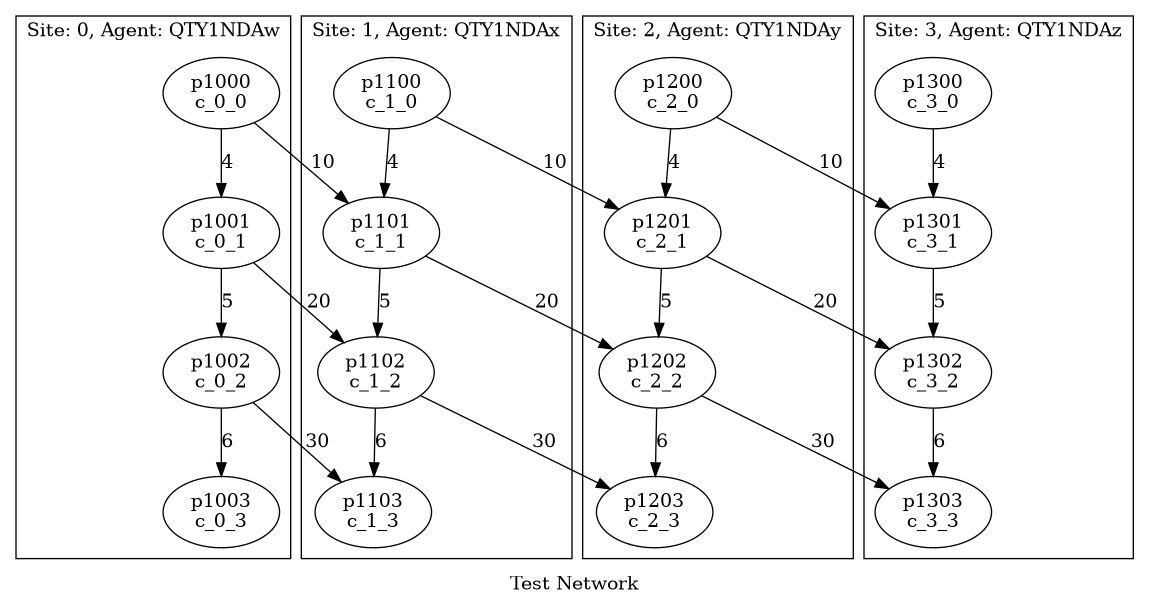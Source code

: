 @startdot
digraph testNet {
  label = "Test Network"
  subgraph cluster_0 {
    label = "Site: 0, Agent: QTY1NDAw"
    c_0_0 [label="p1000
c_0_0"];

  }

  subgraph cluster_0 {
    label = "Site: 0, Agent: QTY1NDAw"
    c_0_0 [label="p1000
c_0_0"];
    c_0_1 [label="p1001
c_0_1"];

  }

  subgraph cluster_0 {
    label = "Site: 0, Agent: QTY1NDAw"
    c_0_0 [label="p1000
c_0_0"];
    c_0_1 [label="p1001
c_0_1"];
    c_0_2 [label="p1002
c_0_2"];

  }

  subgraph cluster_0 {
    label = "Site: 0, Agent: QTY1NDAw"
    c_0_0 [label="p1000
c_0_0"];
    c_0_1 [label="p1001
c_0_1"];
    c_0_2 [label="p1002
c_0_2"];
    c_0_3 [label="p1003
c_0_3"];

  }

  subgraph cluster_0 {
    label = "Site: 0, Agent: QTY1NDAw"
    c_0_0 [label="p1000
c_0_0"];
    c_0_1 [label="p1001
c_0_1"];
    c_0_2 [label="p1002
c_0_2"];
    c_0_3 [label="p1003
c_0_3"];

  }

  subgraph cluster_0 {
    label = "Site: 0, Agent: QTY1NDAw"
    c_0_0 [label="p1000
c_0_0"];
    c_0_1 [label="p1001
c_0_1"];
    c_0_2 [label="p1002
c_0_2"];
    c_0_3 [label="p1003
c_0_3"];

  }

  subgraph cluster_0 {
    label = "Site: 0, Agent: QTY1NDAw"
    c_0_0 [label="p1000
c_0_0"];
    c_0_1 [label="p1001
c_0_1"];
    c_0_2 [label="p1002
c_0_2"];
    c_0_3 [label="p1003
c_0_3"];

  }

  subgraph cluster_0 {
    label = "Site: 0, Agent: QTY1NDAw"
    c_0_0 [label="p1000
c_0_0"];
    c_0_1 [label="p1001
c_0_1"];
    c_0_2 [label="p1002
c_0_2"];
    c_0_3 [label="p1003
c_0_3"];

  }

  subgraph cluster_0 {
    label = "Site: 0, Agent: QTY1NDAw"
    c_0_0 [label="p1000
c_0_0"];
    c_0_1 [label="p1001
c_0_1"];
    c_0_2 [label="p1002
c_0_2"];
    c_0_3 [label="p1003
c_0_3"];

  }

  subgraph cluster_0 {
    label = "Site: 0, Agent: QTY1NDAw"
    c_0_0 [label="p1000
c_0_0"];
    c_0_1 [label="p1001
c_0_1"];
    c_0_2 [label="p1002
c_0_2"];
    c_0_3 [label="p1003
c_0_3"];

  }

  subgraph cluster_0 {
    label = "Site: 0, Agent: QTY1NDAw"
    c_0_0 [label="p1000
c_0_0"];
    c_0_1 [label="p1001
c_0_1"];
    c_0_2 [label="p1002
c_0_2"];
    c_0_3 [label="p1003
c_0_3"];

  }

  subgraph cluster_0 {
    label = "Site: 0, Agent: QTY1NDAw"
    c_0_0 [label="p1000
c_0_0"];
    c_0_1 [label="p1001
c_0_1"];
    c_0_2 [label="p1002
c_0_2"];
    c_0_3 [label="p1003
c_0_3"];

  }

  subgraph cluster_0 {
    label = "Site: 0, Agent: QTY1NDAw"
    c_0_0 [label="p1000
c_0_0"];
    c_0_1 [label="p1001
c_0_1"];
    c_0_2 [label="p1002
c_0_2"];
    c_0_3 [label="p1003
c_0_3"];

  }

  subgraph cluster_0 {
    label = "Site: 0, Agent: QTY1NDAw"
    c_0_0 [label="p1000
c_0_0"];
    c_0_1 [label="p1001
c_0_1"];
    c_0_2 [label="p1002
c_0_2"];
    c_0_3 [label="p1003
c_0_3"];

  }

  subgraph cluster_0 {
    label = "Site: 0, Agent: QTY1NDAw"
    c_0_0 [label="p1000
c_0_0"];
    c_0_1 [label="p1001
c_0_1"];
    c_0_2 [label="p1002
c_0_2"];
    c_0_3 [label="p1003
c_0_3"];

  }

  subgraph cluster_0 {
    label = "Site: 0, Agent: QTY1NDAw"
    c_0_0 [label="p1000
c_0_0"];
    c_0_1 [label="p1001
c_0_1"];
    c_0_2 [label="p1002
c_0_2"];
    c_0_3 [label="p1003
c_0_3"];

  }

  subgraph cluster_1 {
    label = "Site: 1, Agent: QTY1NDAx"

  }

  subgraph cluster_1 {
    label = "Site: 1, Agent: QTY1NDAx"

  }

  subgraph cluster_1 {
    label = "Site: 1, Agent: QTY1NDAx"

  }

  subgraph cluster_1 {
    label = "Site: 1, Agent: QTY1NDAx"

  }

  subgraph cluster_1 {
    label = "Site: 1, Agent: QTY1NDAx"
    c_1_0 [label="p1100
c_1_0"];

  }

  subgraph cluster_1 {
    label = "Site: 1, Agent: QTY1NDAx"
    c_1_0 [label="p1100
c_1_0"];
    c_1_1 [label="p1101
c_1_1"];

  }

  subgraph cluster_1 {
    label = "Site: 1, Agent: QTY1NDAx"
    c_1_0 [label="p1100
c_1_0"];
    c_1_1 [label="p1101
c_1_1"];
    c_1_2 [label="p1102
c_1_2"];

  }

  subgraph cluster_1 {
    label = "Site: 1, Agent: QTY1NDAx"
    c_1_0 [label="p1100
c_1_0"];
    c_1_1 [label="p1101
c_1_1"];
    c_1_2 [label="p1102
c_1_2"];
    c_1_3 [label="p1103
c_1_3"];

  }

  subgraph cluster_1 {
    label = "Site: 1, Agent: QTY1NDAx"
    c_1_0 [label="p1100
c_1_0"];
    c_1_1 [label="p1101
c_1_1"];
    c_1_2 [label="p1102
c_1_2"];
    c_1_3 [label="p1103
c_1_3"];

  }

  subgraph cluster_1 {
    label = "Site: 1, Agent: QTY1NDAx"
    c_1_0 [label="p1100
c_1_0"];
    c_1_1 [label="p1101
c_1_1"];
    c_1_2 [label="p1102
c_1_2"];
    c_1_3 [label="p1103
c_1_3"];

  }

  subgraph cluster_1 {
    label = "Site: 1, Agent: QTY1NDAx"
    c_1_0 [label="p1100
c_1_0"];
    c_1_1 [label="p1101
c_1_1"];
    c_1_2 [label="p1102
c_1_2"];
    c_1_3 [label="p1103
c_1_3"];

  }

  subgraph cluster_1 {
    label = "Site: 1, Agent: QTY1NDAx"
    c_1_0 [label="p1100
c_1_0"];
    c_1_1 [label="p1101
c_1_1"];
    c_1_2 [label="p1102
c_1_2"];
    c_1_3 [label="p1103
c_1_3"];

  }

  subgraph cluster_1 {
    label = "Site: 1, Agent: QTY1NDAx"
    c_1_0 [label="p1100
c_1_0"];
    c_1_1 [label="p1101
c_1_1"];
    c_1_2 [label="p1102
c_1_2"];
    c_1_3 [label="p1103
c_1_3"];

  }

  subgraph cluster_1 {
    label = "Site: 1, Agent: QTY1NDAx"
    c_1_0 [label="p1100
c_1_0"];
    c_1_1 [label="p1101
c_1_1"];
    c_1_2 [label="p1102
c_1_2"];
    c_1_3 [label="p1103
c_1_3"];

  }

  subgraph cluster_1 {
    label = "Site: 1, Agent: QTY1NDAx"
    c_1_0 [label="p1100
c_1_0"];
    c_1_1 [label="p1101
c_1_1"];
    c_1_2 [label="p1102
c_1_2"];
    c_1_3 [label="p1103
c_1_3"];

  }

  subgraph cluster_1 {
    label = "Site: 1, Agent: QTY1NDAx"
    c_1_0 [label="p1100
c_1_0"];
    c_1_1 [label="p1101
c_1_1"];
    c_1_2 [label="p1102
c_1_2"];
    c_1_3 [label="p1103
c_1_3"];

  }

  subgraph cluster_2 {
    label = "Site: 2, Agent: QTY1NDAy"

  }

  subgraph cluster_2 {
    label = "Site: 2, Agent: QTY1NDAy"

  }

  subgraph cluster_2 {
    label = "Site: 2, Agent: QTY1NDAy"

  }

  subgraph cluster_2 {
    label = "Site: 2, Agent: QTY1NDAy"

  }

  subgraph cluster_2 {
    label = "Site: 2, Agent: QTY1NDAy"

  }

  subgraph cluster_2 {
    label = "Site: 2, Agent: QTY1NDAy"

  }

  subgraph cluster_2 {
    label = "Site: 2, Agent: QTY1NDAy"

  }

  subgraph cluster_2 {
    label = "Site: 2, Agent: QTY1NDAy"

  }

  subgraph cluster_2 {
    label = "Site: 2, Agent: QTY1NDAy"
    c_2_0 [label="p1200
c_2_0"];

  }

  subgraph cluster_2 {
    label = "Site: 2, Agent: QTY1NDAy"
    c_2_0 [label="p1200
c_2_0"];
    c_2_1 [label="p1201
c_2_1"];

  }

  subgraph cluster_2 {
    label = "Site: 2, Agent: QTY1NDAy"
    c_2_0 [label="p1200
c_2_0"];
    c_2_1 [label="p1201
c_2_1"];
    c_2_2 [label="p1202
c_2_2"];

  }

  subgraph cluster_2 {
    label = "Site: 2, Agent: QTY1NDAy"
    c_2_0 [label="p1200
c_2_0"];
    c_2_1 [label="p1201
c_2_1"];
    c_2_2 [label="p1202
c_2_2"];
    c_2_3 [label="p1203
c_2_3"];

  }

  subgraph cluster_2 {
    label = "Site: 2, Agent: QTY1NDAy"
    c_2_0 [label="p1200
c_2_0"];
    c_2_1 [label="p1201
c_2_1"];
    c_2_2 [label="p1202
c_2_2"];
    c_2_3 [label="p1203
c_2_3"];

  }

  subgraph cluster_2 {
    label = "Site: 2, Agent: QTY1NDAy"
    c_2_0 [label="p1200
c_2_0"];
    c_2_1 [label="p1201
c_2_1"];
    c_2_2 [label="p1202
c_2_2"];
    c_2_3 [label="p1203
c_2_3"];

  }

  subgraph cluster_2 {
    label = "Site: 2, Agent: QTY1NDAy"
    c_2_0 [label="p1200
c_2_0"];
    c_2_1 [label="p1201
c_2_1"];
    c_2_2 [label="p1202
c_2_2"];
    c_2_3 [label="p1203
c_2_3"];

  }

  subgraph cluster_2 {
    label = "Site: 2, Agent: QTY1NDAy"
    c_2_0 [label="p1200
c_2_0"];
    c_2_1 [label="p1201
c_2_1"];
    c_2_2 [label="p1202
c_2_2"];
    c_2_3 [label="p1203
c_2_3"];

  }

  subgraph cluster_3 {
    label = "Site: 3, Agent: QTY1NDAz"

  }

  subgraph cluster_3 {
    label = "Site: 3, Agent: QTY1NDAz"

  }

  subgraph cluster_3 {
    label = "Site: 3, Agent: QTY1NDAz"

  }

  subgraph cluster_3 {
    label = "Site: 3, Agent: QTY1NDAz"

  }

  subgraph cluster_3 {
    label = "Site: 3, Agent: QTY1NDAz"

  }

  subgraph cluster_3 {
    label = "Site: 3, Agent: QTY1NDAz"

  }

  subgraph cluster_3 {
    label = "Site: 3, Agent: QTY1NDAz"

  }

  subgraph cluster_3 {
    label = "Site: 3, Agent: QTY1NDAz"

  }

  subgraph cluster_3 {
    label = "Site: 3, Agent: QTY1NDAz"

  }

  subgraph cluster_3 {
    label = "Site: 3, Agent: QTY1NDAz"

  }

  subgraph cluster_3 {
    label = "Site: 3, Agent: QTY1NDAz"

  }

  subgraph cluster_3 {
    label = "Site: 3, Agent: QTY1NDAz"

  }

  subgraph cluster_3 {
    label = "Site: 3, Agent: QTY1NDAz"
    c_3_0 [label="p1300
c_3_0"];

  }

  subgraph cluster_3 {
    label = "Site: 3, Agent: QTY1NDAz"
    c_3_0 [label="p1300
c_3_0"];
    c_3_1 [label="p1301
c_3_1"];

  }

  subgraph cluster_3 {
    label = "Site: 3, Agent: QTY1NDAz"
    c_3_0 [label="p1300
c_3_0"];
    c_3_1 [label="p1301
c_3_1"];
    c_3_2 [label="p1302
c_3_2"];

  }

  subgraph cluster_3 {
    label = "Site: 3, Agent: QTY1NDAz"
    c_3_0 [label="p1300
c_3_0"];
    c_3_1 [label="p1301
c_3_1"];
    c_3_2 [label="p1302
c_3_2"];
    c_3_3 [label="p1303
c_3_3"];

  }

  c_0_0 -> c_0_1 [label="4"]
  c_0_1 -> c_0_2 [label="5"]
  c_0_2 -> c_0_3 [label="6"]
  c_0_0 -> c_1_1 [label="10"]
  c_0_1 -> c_1_2 [label="20"]
  c_0_2 -> c_1_3 [label="30"]
  c_1_0 -> c_1_1 [label="4"]
  c_1_1 -> c_1_2 [label="5"]
  c_1_2 -> c_1_3 [label="6"]
  c_1_0 -> c_2_1 [label="10"]
  c_1_1 -> c_2_2 [label="20"]
  c_1_2 -> c_2_3 [label="30"]
  c_2_0 -> c_2_1 [label="4"]
  c_2_1 -> c_2_2 [label="5"]
  c_2_2 -> c_2_3 [label="6"]
  c_2_0 -> c_3_1 [label="10"]
  c_2_1 -> c_3_2 [label="20"]
  c_2_2 -> c_3_3 [label="30"]
  c_3_0 -> c_3_1 [label="4"]
  c_3_1 -> c_3_2 [label="5"]
  c_3_2 -> c_3_3 [label="6"]

}
@enddot
